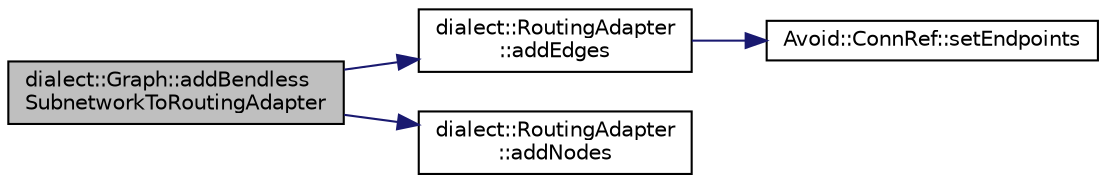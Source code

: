 digraph "dialect::Graph::addBendlessSubnetworkToRoutingAdapter"
{
  edge [fontname="Helvetica",fontsize="10",labelfontname="Helvetica",labelfontsize="10"];
  node [fontname="Helvetica",fontsize="10",shape=record];
  rankdir="LR";
  Node0 [label="dialect::Graph::addBendless\lSubnetworkToRoutingAdapter",height=0.2,width=0.4,color="black", fillcolor="grey75", style="filled", fontcolor="black"];
  Node0 -> Node1 [color="midnightblue",fontsize="10",style="solid",fontname="Helvetica"];
  Node1 [label="dialect::RoutingAdapter\l::addEdges",height=0.2,width=0.4,color="black", fillcolor="white", style="filled",URL="$structdialect_1_1RoutingAdapter.html#a3ff650be16cbf63866b156c6e9e86109",tooltip="Add edges. "];
  Node1 -> Node2 [color="midnightblue",fontsize="10",style="solid",fontname="Helvetica"];
  Node2 [label="Avoid::ConnRef::setEndpoints",height=0.2,width=0.4,color="black", fillcolor="white", style="filled",URL="$classAvoid_1_1ConnRef.html#ae66e8c90dc191951fc0f64acc4c06d7c",tooltip="Sets both a new source and destination endpoint for this connector. "];
  Node0 -> Node3 [color="midnightblue",fontsize="10",style="solid",fontname="Helvetica"];
  Node3 [label="dialect::RoutingAdapter\l::addNodes",height=0.2,width=0.4,color="black", fillcolor="white", style="filled",URL="$structdialect_1_1RoutingAdapter.html#a566abf3aa1563c245f6c3448c145f966",tooltip="Add nodes. "];
}
